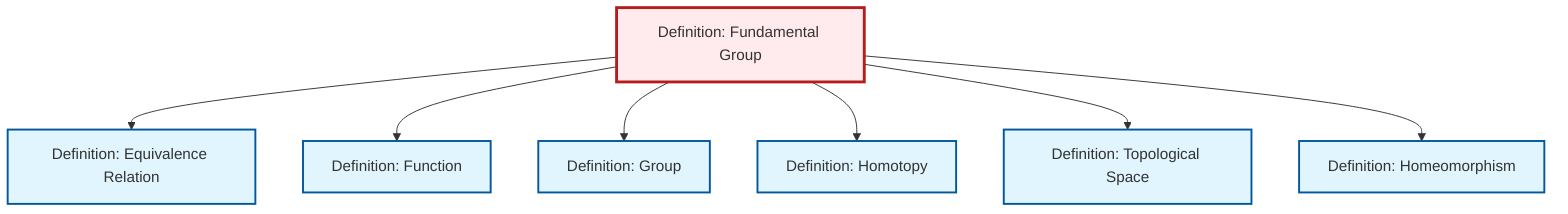 graph TD
    classDef definition fill:#e1f5fe,stroke:#01579b,stroke-width:2px
    classDef theorem fill:#f3e5f5,stroke:#4a148c,stroke-width:2px
    classDef axiom fill:#fff3e0,stroke:#e65100,stroke-width:2px
    classDef example fill:#e8f5e9,stroke:#1b5e20,stroke-width:2px
    classDef current fill:#ffebee,stroke:#b71c1c,stroke-width:3px
    def-fundamental-group["Definition: Fundamental Group"]:::definition
    def-function["Definition: Function"]:::definition
    def-group["Definition: Group"]:::definition
    def-homeomorphism["Definition: Homeomorphism"]:::definition
    def-equivalence-relation["Definition: Equivalence Relation"]:::definition
    def-homotopy["Definition: Homotopy"]:::definition
    def-topological-space["Definition: Topological Space"]:::definition
    def-fundamental-group --> def-equivalence-relation
    def-fundamental-group --> def-function
    def-fundamental-group --> def-group
    def-fundamental-group --> def-homotopy
    def-fundamental-group --> def-topological-space
    def-fundamental-group --> def-homeomorphism
    class def-fundamental-group current